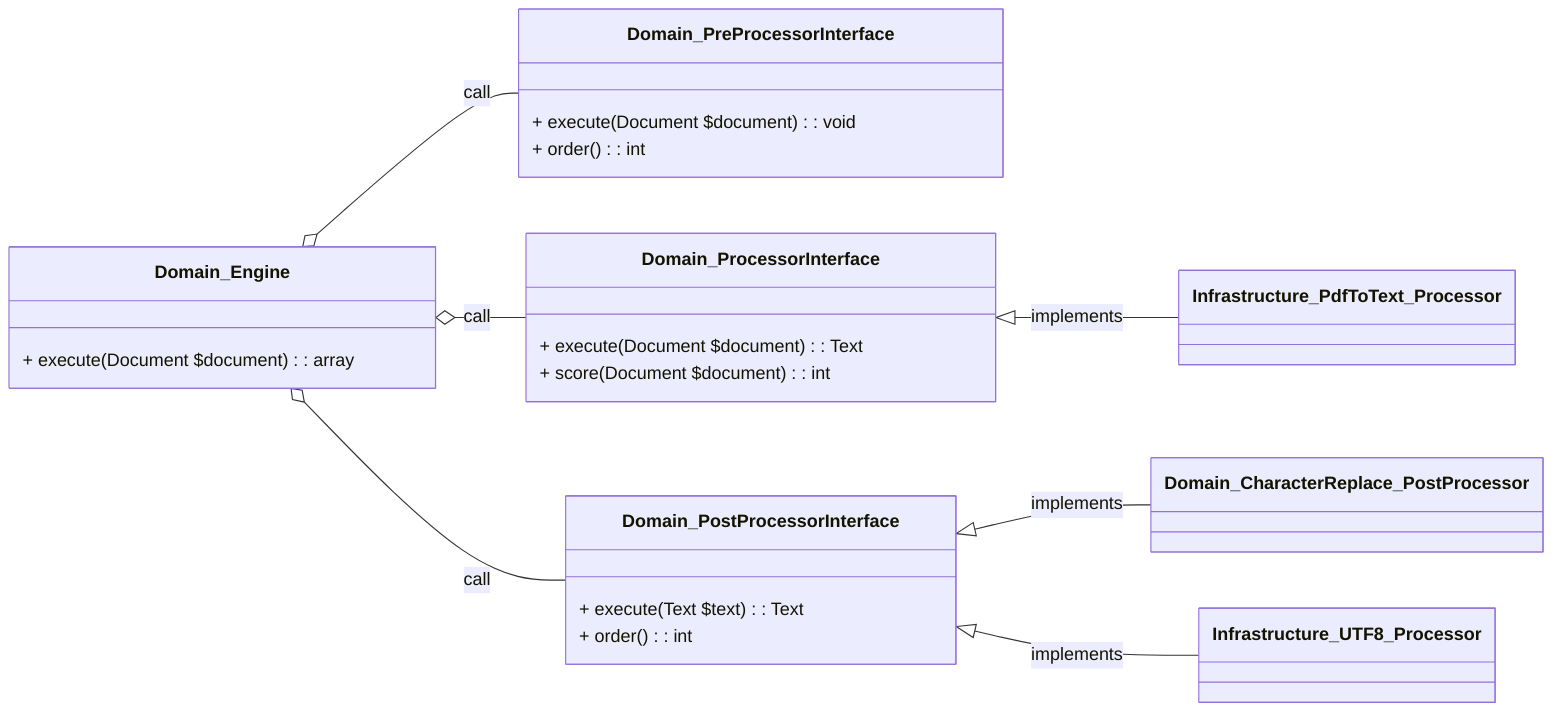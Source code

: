 classDiagram
    direction LR
    Domain_Engine o-- Domain_PreProcessorInterface: call
    Domain_Engine o-- Domain_ProcessorInterface: call
    Domain_Engine o-- Domain_PostProcessorInterface: call
    Domain_ProcessorInterface <|-- Infrastructure_PdfToText_Processor: implements
    Domain_PostProcessorInterface <|-- Domain_CharacterReplace_PostProcessor: implements
    Domain_PostProcessorInterface <|-- Infrastructure_UTF8_Processor: implements

    class Domain_Engine {
        + execute(Document $document): array
    }

    class Domain_PreProcessorInterface {
        + execute(Document $document): void
        + order(): int
    }

    class Domain_ProcessorInterface {
        + execute(Document $document): Text
        + score(Document $document): int
    }

    class Domain_PostProcessorInterface {
        + execute(Text $text): Text
        + order(): int
    }